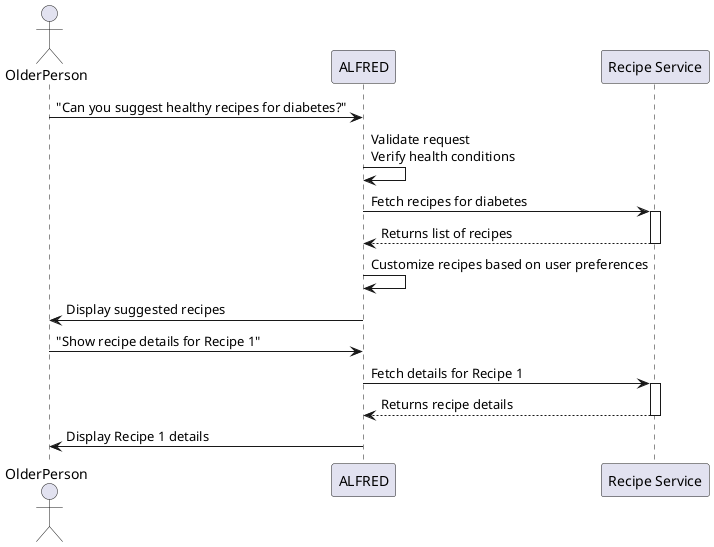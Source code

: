 @startuml
actor OlderPerson as OP
participant "ALFRED" as A
participant "Recipe Service" as RS

OP -> A: "Can you suggest healthy recipes for diabetes?"
A -> A: Validate request\nVerify health conditions
A -> RS: Fetch recipes for diabetes
activate RS
RS --> A: Returns list of recipes
deactivate RS
A -> A: Customize recipes based on user preferences
A -> OP: Display suggested recipes
OP -> A: "Show recipe details for Recipe 1"
A -> RS: Fetch details for Recipe 1
activate RS
RS --> A: Returns recipe details
deactivate RS
A -> OP: Display Recipe 1 details
@enduml